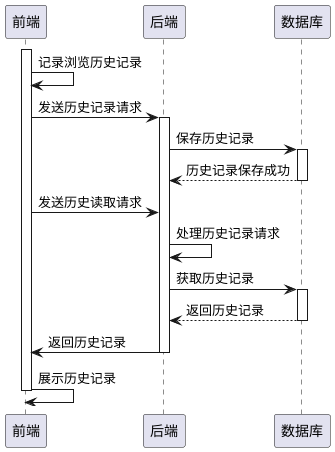 @startuml
participant 前端
participant 后端
participant 数据库

activate 前端
前端 -> 前端: 记录浏览历史记录
前端 -> 后端: 发送历史记录请求
activate 后端
后端 -> 数据库: 保存历史记录
activate 数据库
数据库 --> 后端: 历史记录保存成功
deactivate 数据库
前端->后端: 发送历史读取请求
后端 -> 后端: 处理历史记录请求
后端 -> 数据库: 获取历史记录
activate 数据库
数据库 --> 后端: 返回历史记录
deactivate 数据库
后端 -> 前端: 返回历史记录
deactivate 后端
前端 -> 前端: 展示历史记录
deactivate 前端
@enduml
